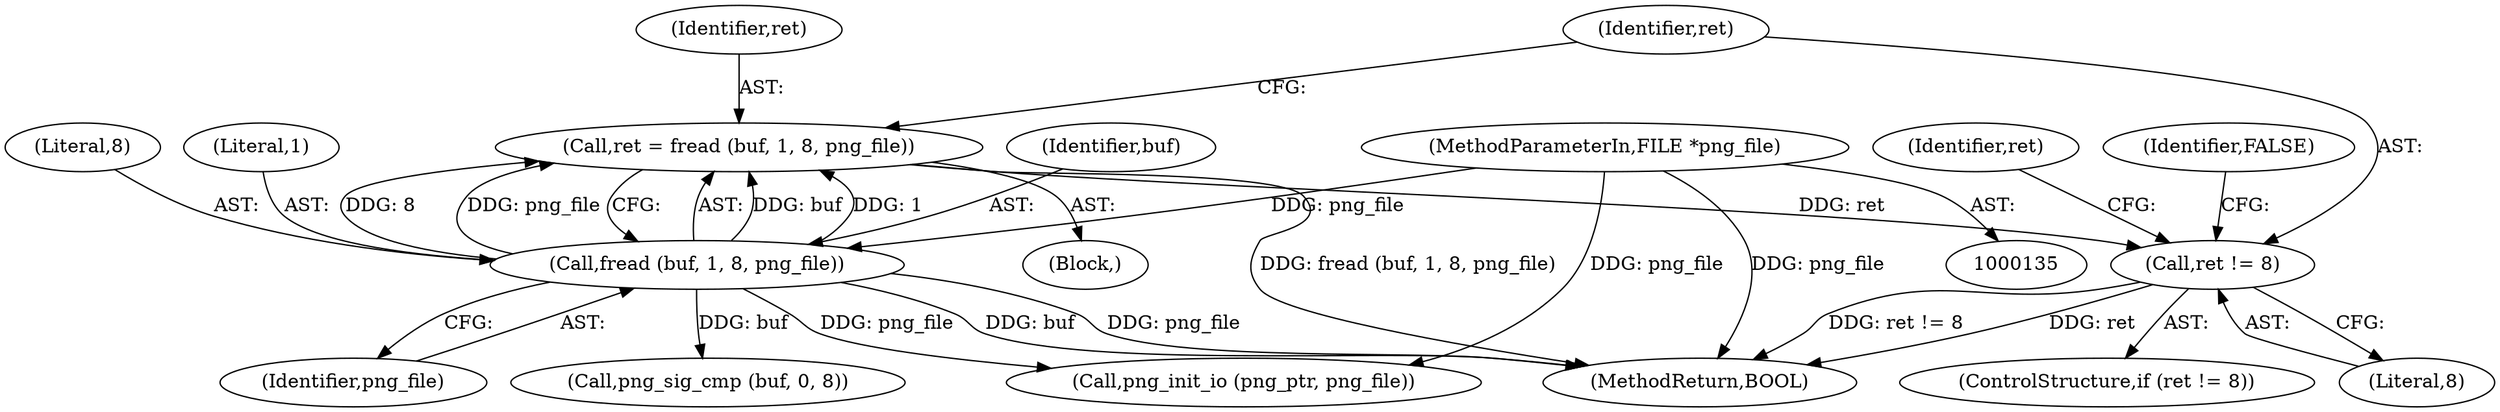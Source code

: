 digraph "0_Android_9d4853418ab2f754c2b63e091c29c5529b8b86ca_157@API" {
"1000175" [label="(Call,ret = fread (buf, 1, 8, png_file))"];
"1000177" [label="(Call,fread (buf, 1, 8, png_file))"];
"1000136" [label="(MethodParameterIn,FILE *png_file)"];
"1000183" [label="(Call,ret != 8)"];
"1000238" [label="(Call,png_init_io (png_ptr, png_file))"];
"1000185" [label="(Literal,8)"];
"1000176" [label="(Identifier,ret)"];
"1000177" [label="(Call,fread (buf, 1, 8, png_file))"];
"1000180" [label="(Literal,8)"];
"1000183" [label="(Call,ret != 8)"];
"1000179" [label="(Literal,1)"];
"1000189" [label="(Identifier,ret)"];
"1000187" [label="(Identifier,FALSE)"];
"1000136" [label="(MethodParameterIn,FILE *png_file)"];
"1000181" [label="(Identifier,png_file)"];
"1000184" [label="(Identifier,ret)"];
"1000178" [label="(Identifier,buf)"];
"1000190" [label="(Call,png_sig_cmp (buf, 0, 8))"];
"1000182" [label="(ControlStructure,if (ret != 8))"];
"1000141" [label="(Block,)"];
"1000775" [label="(MethodReturn,BOOL)"];
"1000175" [label="(Call,ret = fread (buf, 1, 8, png_file))"];
"1000175" -> "1000141"  [label="AST: "];
"1000175" -> "1000177"  [label="CFG: "];
"1000176" -> "1000175"  [label="AST: "];
"1000177" -> "1000175"  [label="AST: "];
"1000184" -> "1000175"  [label="CFG: "];
"1000175" -> "1000775"  [label="DDG: fread (buf, 1, 8, png_file)"];
"1000177" -> "1000175"  [label="DDG: buf"];
"1000177" -> "1000175"  [label="DDG: 1"];
"1000177" -> "1000175"  [label="DDG: 8"];
"1000177" -> "1000175"  [label="DDG: png_file"];
"1000175" -> "1000183"  [label="DDG: ret"];
"1000177" -> "1000181"  [label="CFG: "];
"1000178" -> "1000177"  [label="AST: "];
"1000179" -> "1000177"  [label="AST: "];
"1000180" -> "1000177"  [label="AST: "];
"1000181" -> "1000177"  [label="AST: "];
"1000177" -> "1000775"  [label="DDG: buf"];
"1000177" -> "1000775"  [label="DDG: png_file"];
"1000136" -> "1000177"  [label="DDG: png_file"];
"1000177" -> "1000190"  [label="DDG: buf"];
"1000177" -> "1000238"  [label="DDG: png_file"];
"1000136" -> "1000135"  [label="AST: "];
"1000136" -> "1000775"  [label="DDG: png_file"];
"1000136" -> "1000238"  [label="DDG: png_file"];
"1000183" -> "1000182"  [label="AST: "];
"1000183" -> "1000185"  [label="CFG: "];
"1000184" -> "1000183"  [label="AST: "];
"1000185" -> "1000183"  [label="AST: "];
"1000187" -> "1000183"  [label="CFG: "];
"1000189" -> "1000183"  [label="CFG: "];
"1000183" -> "1000775"  [label="DDG: ret"];
"1000183" -> "1000775"  [label="DDG: ret != 8"];
}
